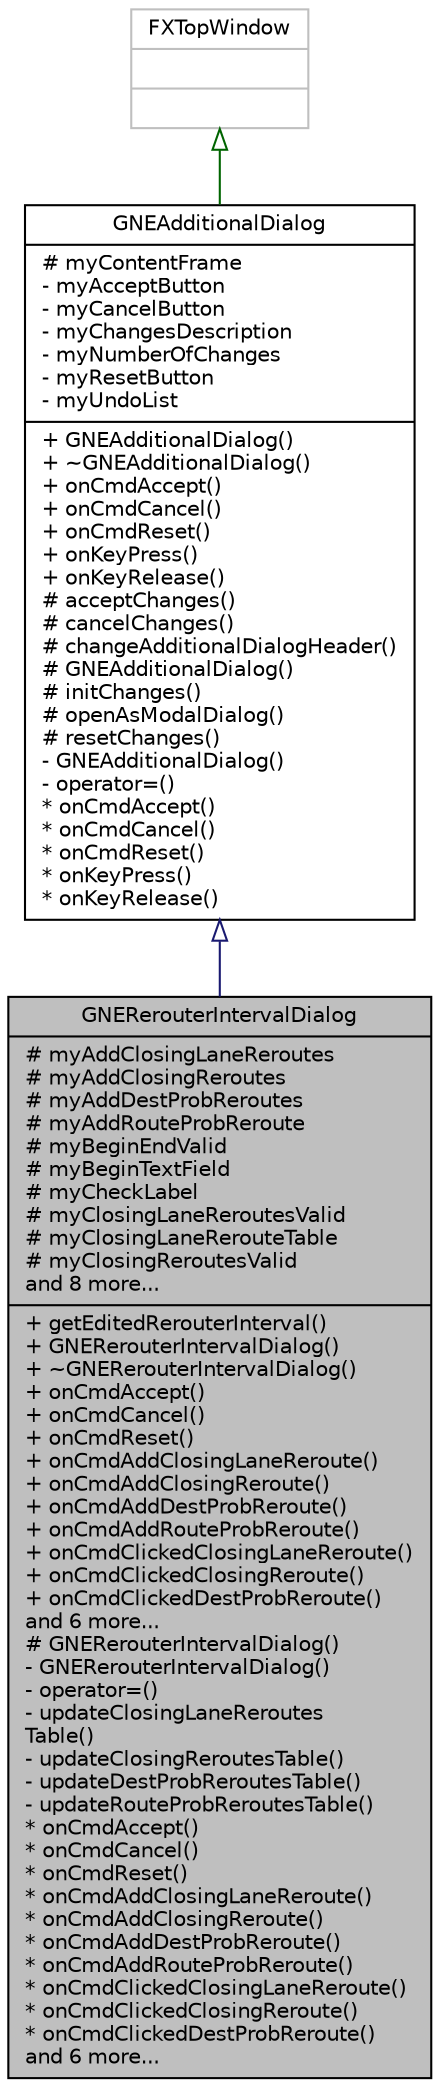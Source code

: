 digraph "GNERerouterIntervalDialog"
{
  edge [fontname="Helvetica",fontsize="10",labelfontname="Helvetica",labelfontsize="10"];
  node [fontname="Helvetica",fontsize="10",shape=record];
  Node0 [label="{GNERerouterIntervalDialog\n|# myAddClosingLaneReroutes\l# myAddClosingReroutes\l# myAddDestProbReroutes\l# myAddRouteProbReroute\l# myBeginEndValid\l# myBeginTextField\l# myCheckLabel\l# myClosingLaneReroutesValid\l# myClosingLaneRerouteTable\l# myClosingReroutesValid\land 8 more...\l|+ getEditedRerouterInterval()\l+ GNERerouterIntervalDialog()\l+ ~GNERerouterIntervalDialog()\l+ onCmdAccept()\l+ onCmdCancel()\l+ onCmdReset()\l+ onCmdAddClosingLaneReroute()\l+ onCmdAddClosingReroute()\l+ onCmdAddDestProbReroute()\l+ onCmdAddRouteProbReroute()\l+ onCmdClickedClosingLaneReroute()\l+ onCmdClickedClosingReroute()\l+ onCmdClickedDestProbReroute()\land 6 more...\l# GNERerouterIntervalDialog()\l- GNERerouterIntervalDialog()\l- operator=()\l- updateClosingLaneReroutes\lTable()\l- updateClosingReroutesTable()\l- updateDestProbReroutesTable()\l- updateRouteProbReroutesTable()\l* onCmdAccept()\l* onCmdCancel()\l* onCmdReset()\l* onCmdAddClosingLaneReroute()\l* onCmdAddClosingReroute()\l* onCmdAddDestProbReroute()\l* onCmdAddRouteProbReroute()\l* onCmdClickedClosingLaneReroute()\l* onCmdClickedClosingReroute()\l* onCmdClickedDestProbReroute()\land 6 more...\l}",height=0.2,width=0.4,color="black", fillcolor="grey75", style="filled", fontcolor="black"];
  Node1 -> Node0 [dir="back",color="midnightblue",fontsize="10",style="solid",arrowtail="onormal",fontname="Helvetica"];
  Node1 [label="{GNEAdditionalDialog\n|# myContentFrame\l- myAcceptButton\l- myCancelButton\l- myChangesDescription\l- myNumberOfChanges\l- myResetButton\l- myUndoList\l|+ GNEAdditionalDialog()\l+ ~GNEAdditionalDialog()\l+ onCmdAccept()\l+ onCmdCancel()\l+ onCmdReset()\l+ onKeyPress()\l+ onKeyRelease()\l# acceptChanges()\l# cancelChanges()\l# changeAdditionalDialogHeader()\l# GNEAdditionalDialog()\l# initChanges()\l# openAsModalDialog()\l# resetChanges()\l- GNEAdditionalDialog()\l- operator=()\l* onCmdAccept()\l* onCmdCancel()\l* onCmdReset()\l* onKeyPress()\l* onKeyRelease()\l}",height=0.2,width=0.4,color="black", fillcolor="white", style="filled",URL="$da/d75/class_g_n_e_additional_dialog.html",tooltip="Dialog to edit sequences, parameters, etc.. of Additionals. "];
  Node2 -> Node1 [dir="back",color="darkgreen",fontsize="10",style="solid",arrowtail="onormal",fontname="Helvetica"];
  Node2 [label="{FXTopWindow\n||}",height=0.2,width=0.4,color="grey75", fillcolor="white", style="filled"];
}
